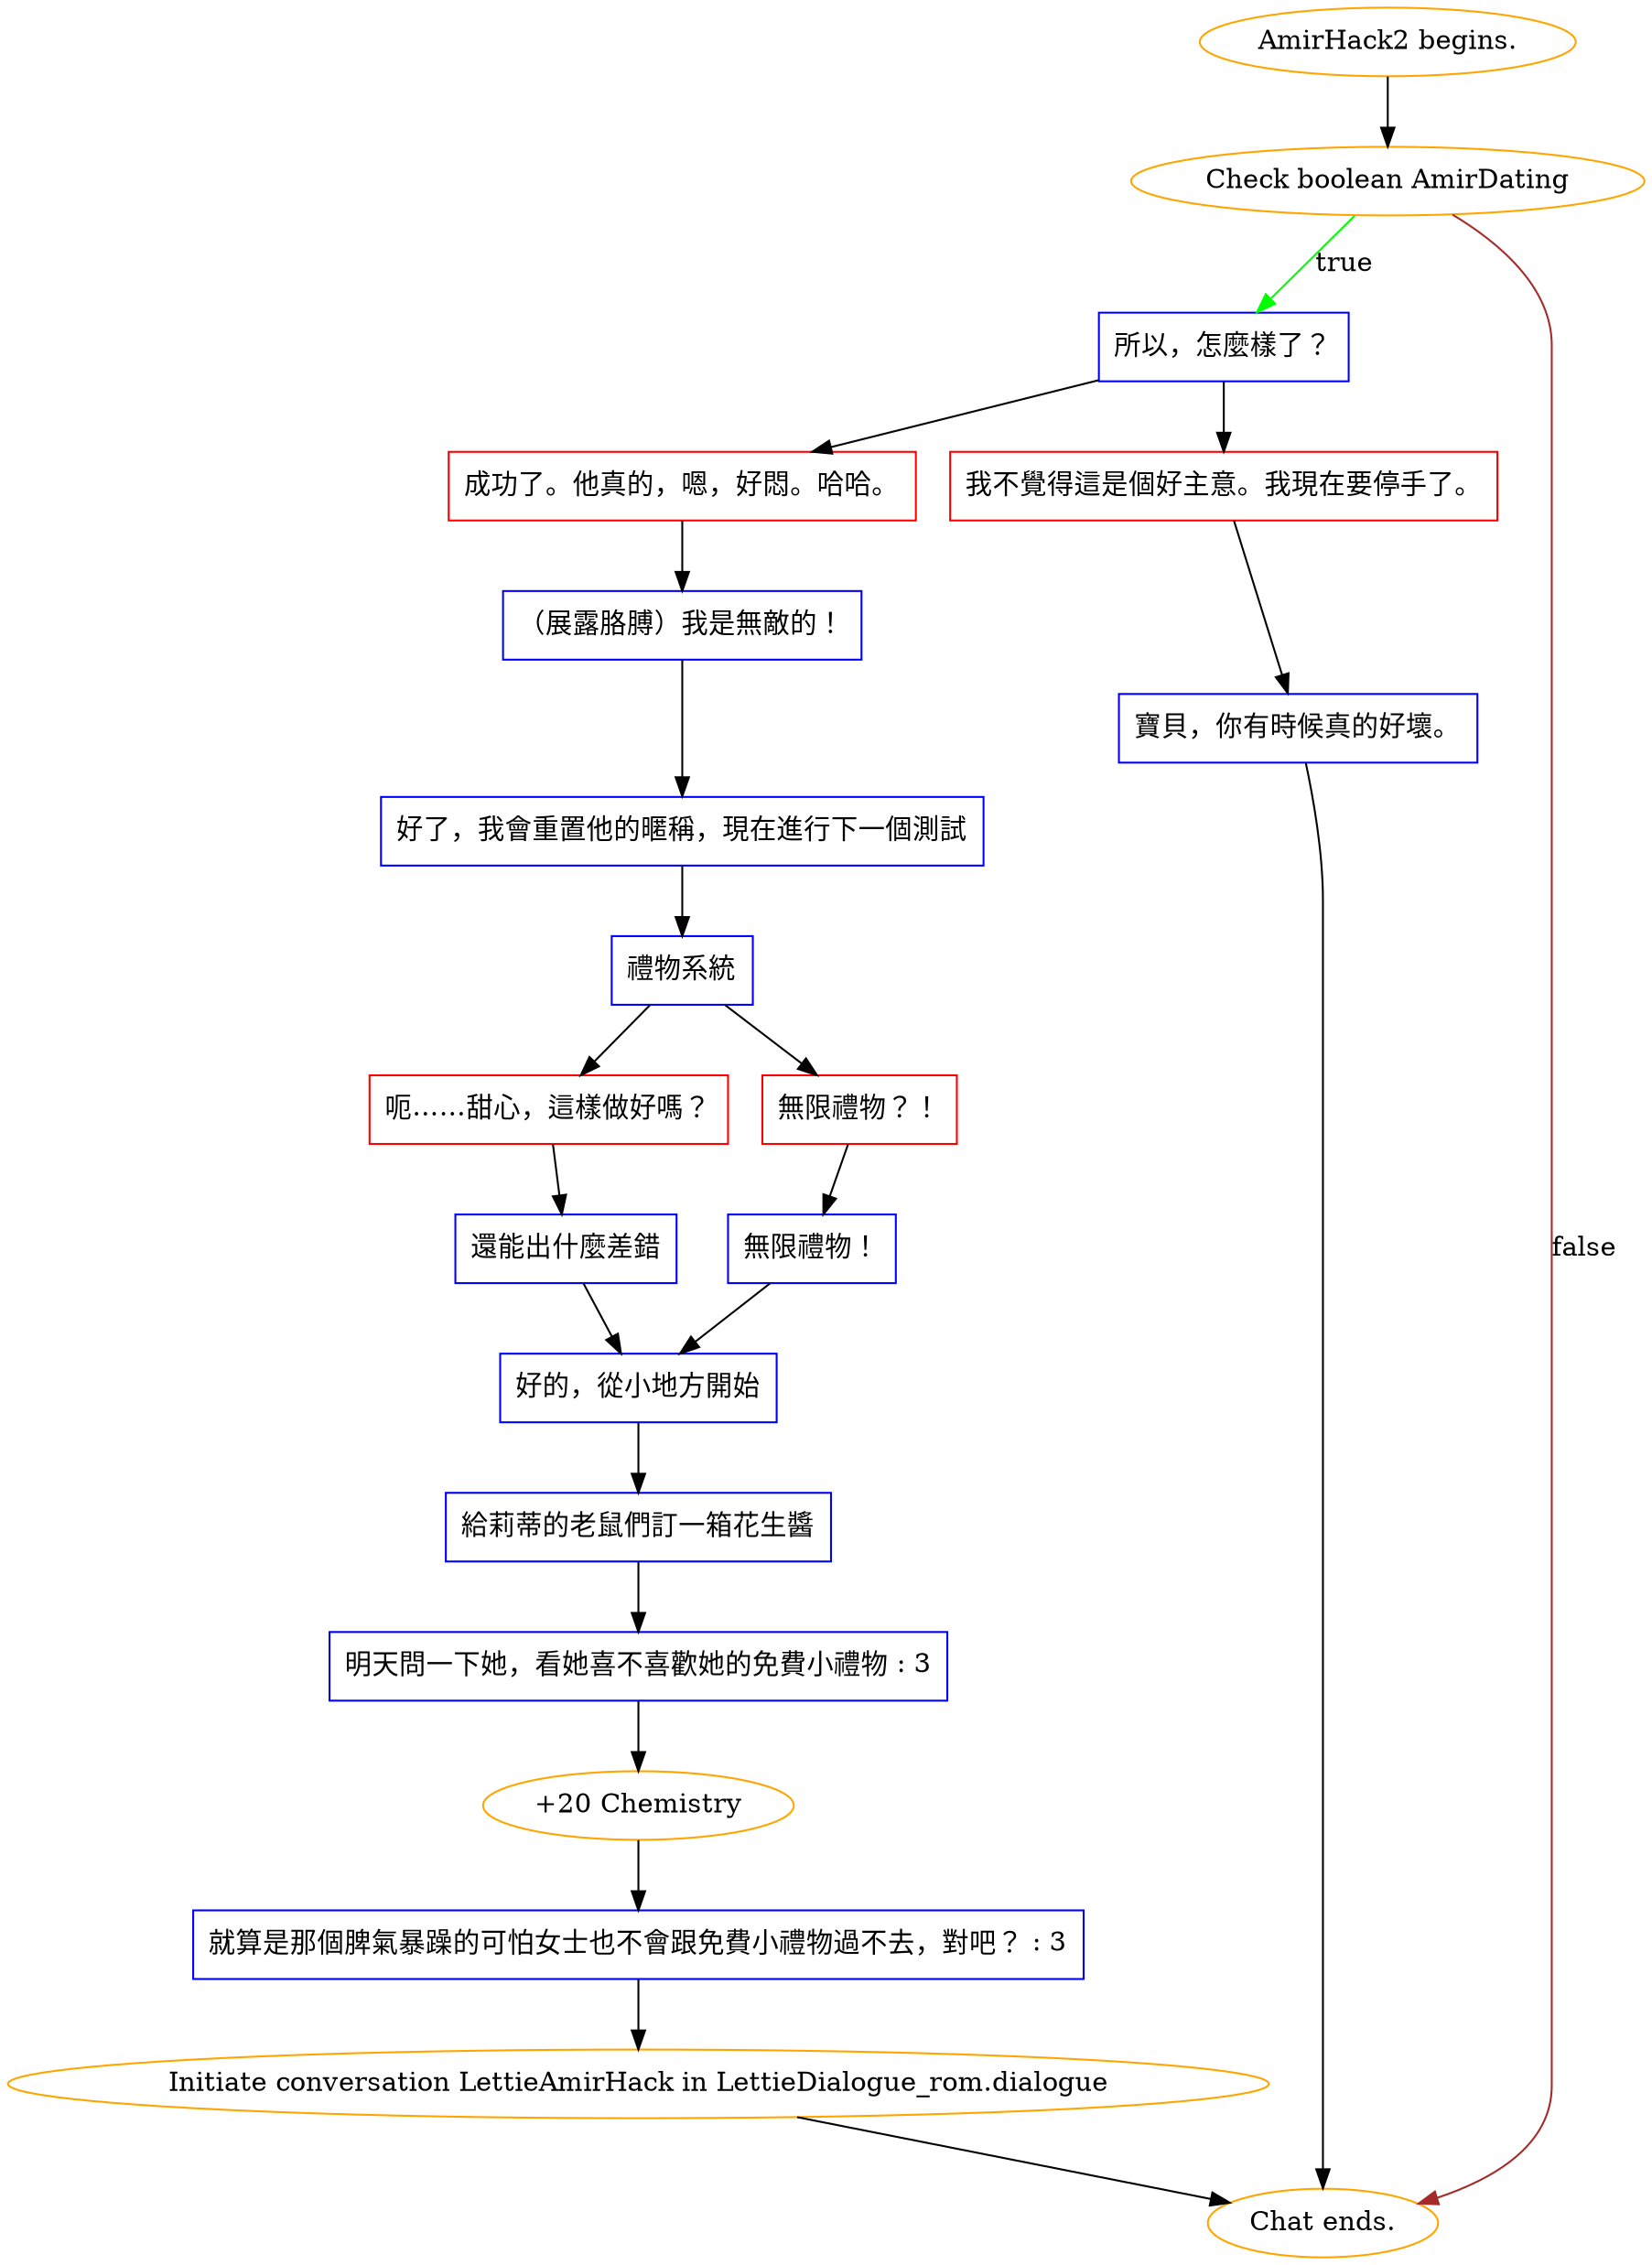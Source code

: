 digraph {
	"AmirHack2 begins." [color=orange];
		"AmirHack2 begins." -> j1974262334;
	j1974262334 [label="Check boolean AmirDating",color=orange];
		j1974262334 -> j1059488916 [label=true,color=green];
		j1974262334 -> "Chat ends." [label=false,color=brown];
	j1059488916 [label="所以，怎麼樣了？",shape=box,color=blue];
		j1059488916 -> j2502357;
		j1059488916 -> j635481238;
	"Chat ends." [color=orange];
	j2502357 [label="成功了。他真的，嗯，好悶。哈哈。",shape=box,color=red];
		j2502357 -> j1235060995;
	j635481238 [label="我不覺得這是個好主意。我現在要停手了。",shape=box,color=red];
		j635481238 -> j223565371;
	j1235060995 [label="（展露胳膊）我是無敵的！",shape=box,color=blue];
		j1235060995 -> j387448962;
	j223565371 [label="寶貝，你有時候真的好壞。",shape=box,color=blue];
		j223565371 -> "Chat ends.";
	j387448962 [label="好了，我會重置他的暱稱，現在進行下一個測試",shape=box,color=blue];
		j387448962 -> j1042044461;
	j1042044461 [label="禮物系統",shape=box,color=blue];
		j1042044461 -> j598066054;
		j1042044461 -> j992711234;
	j598066054 [label="呃……甜心，這樣做好嗎？",shape=box,color=red];
		j598066054 -> j467833089;
	j992711234 [label="無限禮物？！",shape=box,color=red];
		j992711234 -> j275991955;
	j467833089 [label="還能出什麼差錯",shape=box,color=blue];
		j467833089 -> j1822139812;
	j275991955 [label="無限禮物！",shape=box,color=blue];
		j275991955 -> j1822139812;
	j1822139812 [label="好的，從小地方開始",shape=box,color=blue];
		j1822139812 -> j1054495529;
	j1054495529 [label="給莉蒂的老鼠們訂一箱花生醬",shape=box,color=blue];
		j1054495529 -> j4106765258;
	j4106765258 [label="明天問一下她，看她喜不喜歡她的免費小禮物 : 3",shape=box,color=blue];
		j4106765258 -> j2661669343;
	j2661669343 [label="+20 Chemistry",color=orange];
		j2661669343 -> j4099871115;
	j4099871115 [label="就算是那個脾氣暴躁的可怕女士也不會跟免費小禮物過不去，對吧？ : 3",shape=box,color=blue];
		j4099871115 -> "Initiate conversation LettieAmirHack in LettieDialogue_rom.dialogue";
	"Initiate conversation LettieAmirHack in LettieDialogue_rom.dialogue" [label="Initiate conversation LettieAmirHack in LettieDialogue_rom.dialogue",color=orange];
		"Initiate conversation LettieAmirHack in LettieDialogue_rom.dialogue" -> "Chat ends.";
}
